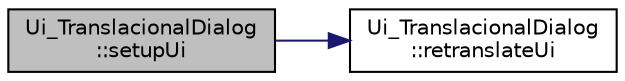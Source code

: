 digraph "Ui_TranslacionalDialog::setupUi"
{
  edge [fontname="Helvetica",fontsize="10",labelfontname="Helvetica",labelfontsize="10"];
  node [fontname="Helvetica",fontsize="10",shape=record];
  rankdir="LR";
  Node1 [label="Ui_TranslacionalDialog\l::setupUi",height=0.2,width=0.4,color="black", fillcolor="grey75", style="filled" fontcolor="black"];
  Node1 -> Node2 [color="midnightblue",fontsize="10",style="solid",fontname="Helvetica"];
  Node2 [label="Ui_TranslacionalDialog\l::retranslateUi",height=0.2,width=0.4,color="black", fillcolor="white", style="filled",URL="$class_ui___translacional_dialog.html#a804a72d6581b2aebc2d1321cb5641e70"];
}
